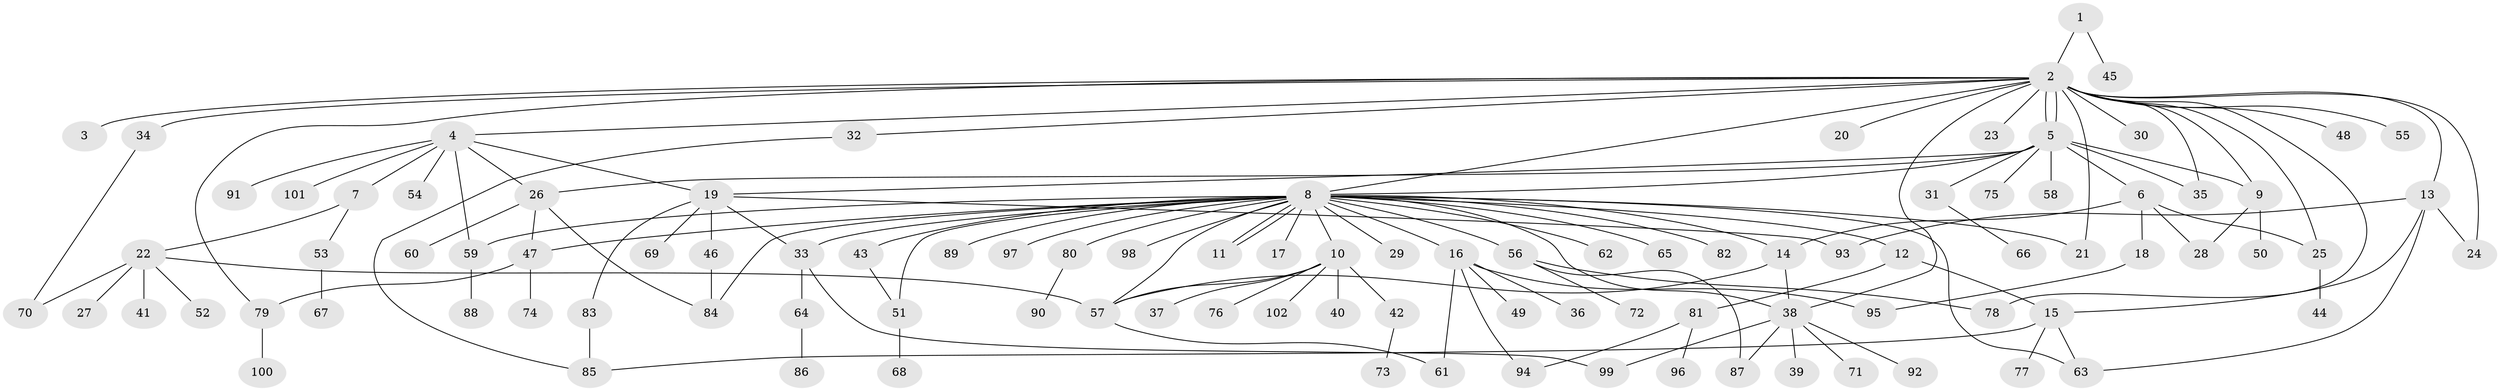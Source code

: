 // coarse degree distribution, {4: 0.018867924528301886, 8: 0.05660377358490566, 1: 0.5283018867924528, 2: 0.1320754716981132, 3: 0.09433962264150944, 20: 0.018867924528301886, 24: 0.018867924528301886, 5: 0.09433962264150944, 7: 0.03773584905660377}
// Generated by graph-tools (version 1.1) at 2025/48/03/06/25 01:48:57]
// undirected, 102 vertices, 138 edges
graph export_dot {
graph [start="1"]
  node [color=gray90,style=filled];
  1;
  2;
  3;
  4;
  5;
  6;
  7;
  8;
  9;
  10;
  11;
  12;
  13;
  14;
  15;
  16;
  17;
  18;
  19;
  20;
  21;
  22;
  23;
  24;
  25;
  26;
  27;
  28;
  29;
  30;
  31;
  32;
  33;
  34;
  35;
  36;
  37;
  38;
  39;
  40;
  41;
  42;
  43;
  44;
  45;
  46;
  47;
  48;
  49;
  50;
  51;
  52;
  53;
  54;
  55;
  56;
  57;
  58;
  59;
  60;
  61;
  62;
  63;
  64;
  65;
  66;
  67;
  68;
  69;
  70;
  71;
  72;
  73;
  74;
  75;
  76;
  77;
  78;
  79;
  80;
  81;
  82;
  83;
  84;
  85;
  86;
  87;
  88;
  89;
  90;
  91;
  92;
  93;
  94;
  95;
  96;
  97;
  98;
  99;
  100;
  101;
  102;
  1 -- 2;
  1 -- 45;
  2 -- 3;
  2 -- 4;
  2 -- 5;
  2 -- 5;
  2 -- 8;
  2 -- 9;
  2 -- 13;
  2 -- 20;
  2 -- 21;
  2 -- 23;
  2 -- 24;
  2 -- 25;
  2 -- 30;
  2 -- 32;
  2 -- 34;
  2 -- 35;
  2 -- 38;
  2 -- 48;
  2 -- 55;
  2 -- 78;
  2 -- 79;
  4 -- 7;
  4 -- 19;
  4 -- 26;
  4 -- 54;
  4 -- 59;
  4 -- 91;
  4 -- 101;
  5 -- 6;
  5 -- 8;
  5 -- 9;
  5 -- 19;
  5 -- 26;
  5 -- 31;
  5 -- 35;
  5 -- 58;
  5 -- 75;
  6 -- 14;
  6 -- 18;
  6 -- 25;
  6 -- 28;
  7 -- 22;
  7 -- 53;
  8 -- 10;
  8 -- 11;
  8 -- 11;
  8 -- 12;
  8 -- 14;
  8 -- 16;
  8 -- 17;
  8 -- 21;
  8 -- 29;
  8 -- 33;
  8 -- 38;
  8 -- 43;
  8 -- 47;
  8 -- 51;
  8 -- 56;
  8 -- 57;
  8 -- 59;
  8 -- 62;
  8 -- 63;
  8 -- 65;
  8 -- 80;
  8 -- 82;
  8 -- 84;
  8 -- 89;
  8 -- 97;
  8 -- 98;
  9 -- 28;
  9 -- 50;
  10 -- 37;
  10 -- 40;
  10 -- 42;
  10 -- 57;
  10 -- 76;
  10 -- 102;
  12 -- 15;
  12 -- 81;
  13 -- 15;
  13 -- 24;
  13 -- 63;
  13 -- 93;
  14 -- 38;
  14 -- 57;
  15 -- 63;
  15 -- 77;
  15 -- 85;
  16 -- 36;
  16 -- 49;
  16 -- 61;
  16 -- 94;
  16 -- 95;
  18 -- 95;
  19 -- 33;
  19 -- 46;
  19 -- 69;
  19 -- 83;
  19 -- 93;
  22 -- 27;
  22 -- 41;
  22 -- 52;
  22 -- 57;
  22 -- 70;
  25 -- 44;
  26 -- 47;
  26 -- 60;
  26 -- 84;
  31 -- 66;
  32 -- 85;
  33 -- 64;
  33 -- 99;
  34 -- 70;
  38 -- 39;
  38 -- 71;
  38 -- 87;
  38 -- 92;
  38 -- 99;
  42 -- 73;
  43 -- 51;
  46 -- 84;
  47 -- 74;
  47 -- 79;
  51 -- 68;
  53 -- 67;
  56 -- 72;
  56 -- 78;
  56 -- 87;
  57 -- 61;
  59 -- 88;
  64 -- 86;
  79 -- 100;
  80 -- 90;
  81 -- 94;
  81 -- 96;
  83 -- 85;
}
